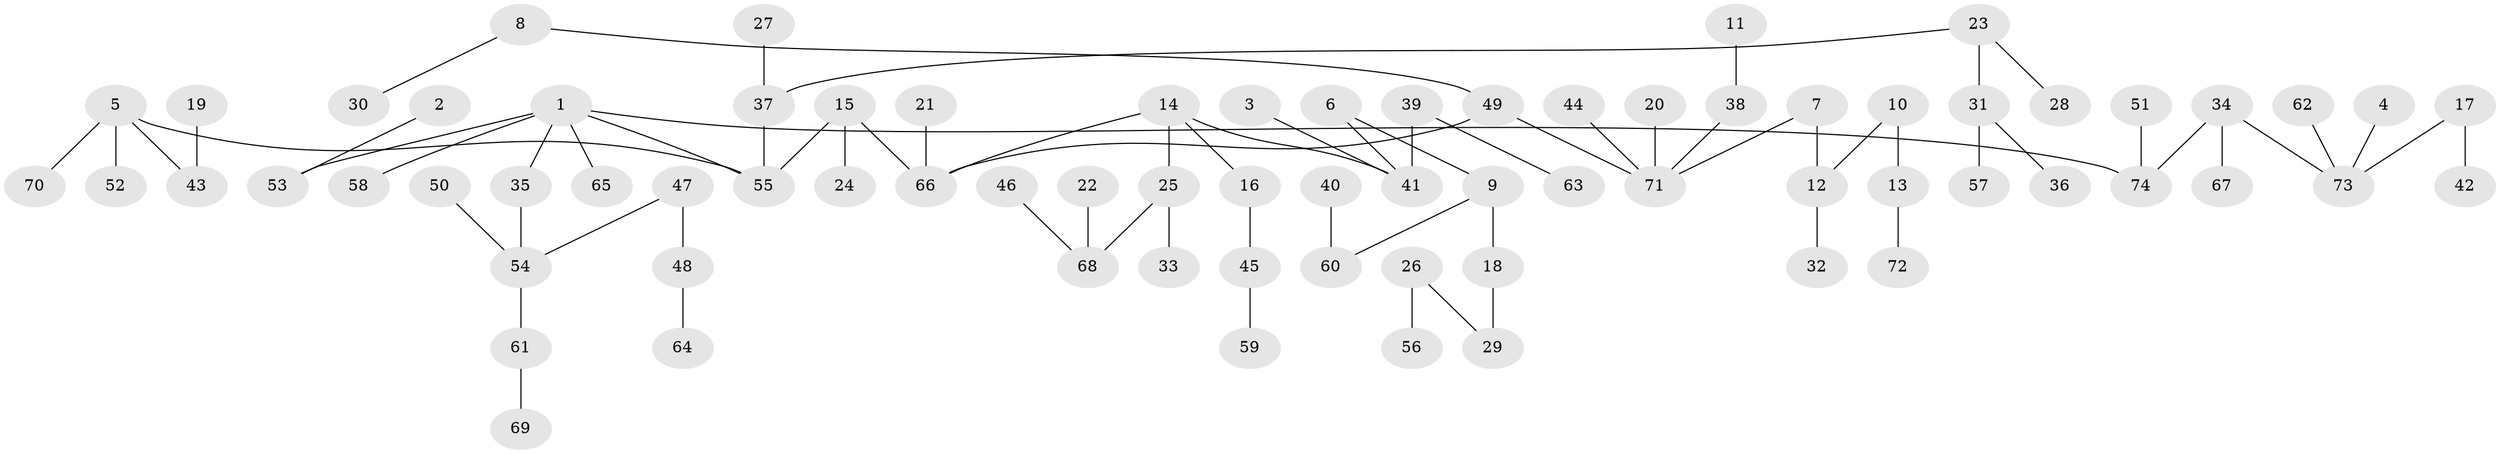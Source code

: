 // original degree distribution, {5: 0.06802721088435375, 3: 0.08843537414965986, 4: 0.07482993197278912, 6: 0.013605442176870748, 1: 0.5102040816326531, 2: 0.24489795918367346}
// Generated by graph-tools (version 1.1) at 2025/02/03/09/25 03:02:16]
// undirected, 74 vertices, 73 edges
graph export_dot {
graph [start="1"]
  node [color=gray90,style=filled];
  1;
  2;
  3;
  4;
  5;
  6;
  7;
  8;
  9;
  10;
  11;
  12;
  13;
  14;
  15;
  16;
  17;
  18;
  19;
  20;
  21;
  22;
  23;
  24;
  25;
  26;
  27;
  28;
  29;
  30;
  31;
  32;
  33;
  34;
  35;
  36;
  37;
  38;
  39;
  40;
  41;
  42;
  43;
  44;
  45;
  46;
  47;
  48;
  49;
  50;
  51;
  52;
  53;
  54;
  55;
  56;
  57;
  58;
  59;
  60;
  61;
  62;
  63;
  64;
  65;
  66;
  67;
  68;
  69;
  70;
  71;
  72;
  73;
  74;
  1 -- 35 [weight=1.0];
  1 -- 53 [weight=1.0];
  1 -- 55 [weight=1.0];
  1 -- 58 [weight=1.0];
  1 -- 65 [weight=1.0];
  1 -- 74 [weight=1.0];
  2 -- 53 [weight=1.0];
  3 -- 41 [weight=1.0];
  4 -- 73 [weight=1.0];
  5 -- 43 [weight=1.0];
  5 -- 52 [weight=1.0];
  5 -- 55 [weight=1.0];
  5 -- 70 [weight=1.0];
  6 -- 9 [weight=1.0];
  6 -- 41 [weight=1.0];
  7 -- 12 [weight=1.0];
  7 -- 71 [weight=1.0];
  8 -- 30 [weight=1.0];
  8 -- 49 [weight=1.0];
  9 -- 18 [weight=1.0];
  9 -- 60 [weight=1.0];
  10 -- 12 [weight=1.0];
  10 -- 13 [weight=1.0];
  11 -- 38 [weight=1.0];
  12 -- 32 [weight=1.0];
  13 -- 72 [weight=1.0];
  14 -- 16 [weight=1.0];
  14 -- 25 [weight=1.0];
  14 -- 41 [weight=1.0];
  14 -- 66 [weight=1.0];
  15 -- 24 [weight=1.0];
  15 -- 55 [weight=1.0];
  15 -- 66 [weight=1.0];
  16 -- 45 [weight=1.0];
  17 -- 42 [weight=1.0];
  17 -- 73 [weight=1.0];
  18 -- 29 [weight=1.0];
  19 -- 43 [weight=1.0];
  20 -- 71 [weight=1.0];
  21 -- 66 [weight=1.0];
  22 -- 68 [weight=1.0];
  23 -- 28 [weight=1.0];
  23 -- 31 [weight=1.0];
  23 -- 37 [weight=1.0];
  25 -- 33 [weight=1.0];
  25 -- 68 [weight=1.0];
  26 -- 29 [weight=1.0];
  26 -- 56 [weight=1.0];
  27 -- 37 [weight=1.0];
  31 -- 36 [weight=1.0];
  31 -- 57 [weight=1.0];
  34 -- 67 [weight=1.0];
  34 -- 73 [weight=1.0];
  34 -- 74 [weight=1.0];
  35 -- 54 [weight=1.0];
  37 -- 55 [weight=1.0];
  38 -- 71 [weight=1.0];
  39 -- 41 [weight=1.0];
  39 -- 63 [weight=1.0];
  40 -- 60 [weight=1.0];
  44 -- 71 [weight=1.0];
  45 -- 59 [weight=1.0];
  46 -- 68 [weight=1.0];
  47 -- 48 [weight=1.0];
  47 -- 54 [weight=1.0];
  48 -- 64 [weight=1.0];
  49 -- 66 [weight=1.0];
  49 -- 71 [weight=1.0];
  50 -- 54 [weight=1.0];
  51 -- 74 [weight=1.0];
  54 -- 61 [weight=1.0];
  61 -- 69 [weight=1.0];
  62 -- 73 [weight=1.0];
}
